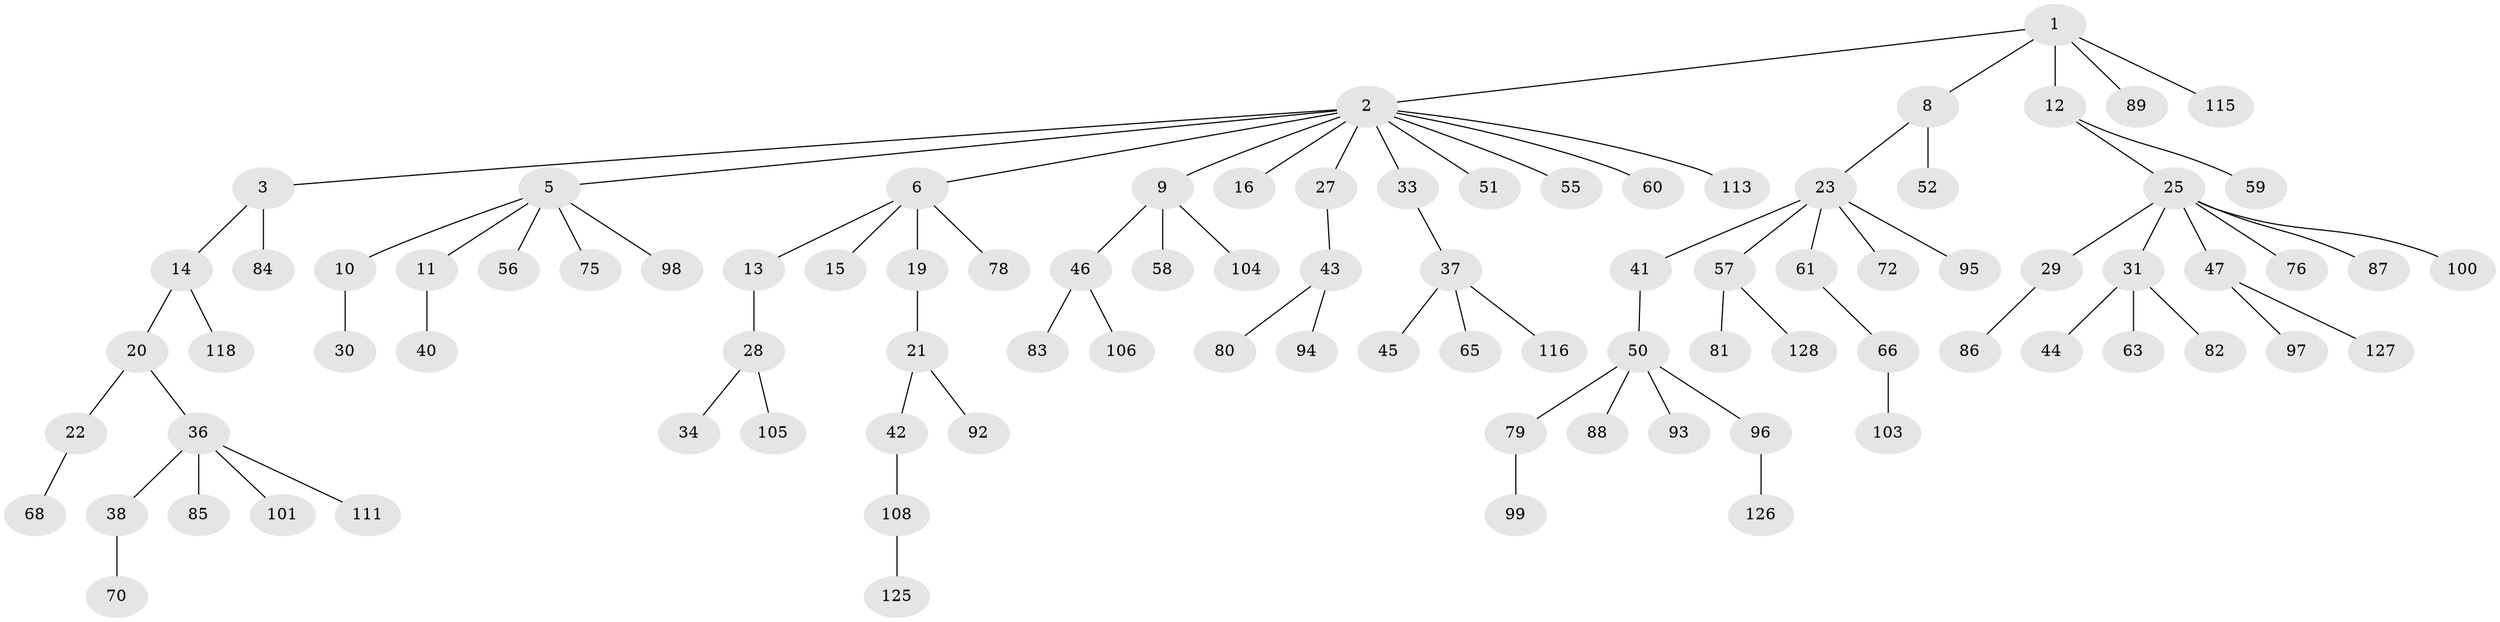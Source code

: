 // original degree distribution, {4: 0.10077519379844961, 10: 0.007751937984496124, 5: 0.015503875968992248, 3: 0.15503875968992248, 1: 0.5193798449612403, 2: 0.1937984496124031, 7: 0.007751937984496124}
// Generated by graph-tools (version 1.1) at 2025/42/03/06/25 10:42:05]
// undirected, 92 vertices, 91 edges
graph export_dot {
graph [start="1"]
  node [color=gray90,style=filled];
  1 [super="+18"];
  2 [super="+4"];
  3 [super="+109"];
  5 [super="+26"];
  6 [super="+7"];
  8 [super="+48"];
  9;
  10 [super="+121"];
  11 [super="+17"];
  12 [super="+69"];
  13 [super="+110"];
  14 [super="+102"];
  15;
  16;
  19;
  20 [super="+24"];
  21 [super="+35"];
  22 [super="+129"];
  23 [super="+54"];
  25 [super="+49"];
  27 [super="+90"];
  28;
  29 [super="+64"];
  30;
  31 [super="+32"];
  33;
  34 [super="+114"];
  36 [super="+39"];
  37 [super="+112"];
  38;
  40;
  41;
  42 [super="+73"];
  43 [super="+67"];
  44;
  45 [super="+53"];
  46 [super="+74"];
  47 [super="+107"];
  50 [super="+71"];
  51;
  52;
  55;
  56 [super="+62"];
  57;
  58;
  59;
  60;
  61 [super="+122"];
  63;
  65;
  66 [super="+77"];
  68;
  70;
  72;
  75;
  76;
  78;
  79 [super="+91"];
  80 [super="+124"];
  81;
  82;
  83;
  84;
  85;
  86;
  87;
  88;
  89;
  92;
  93;
  94 [super="+117"];
  95 [super="+120"];
  96;
  97;
  98;
  99;
  100;
  101;
  103;
  104;
  105;
  106;
  108 [super="+123"];
  111;
  113;
  115 [super="+119"];
  116;
  118;
  125;
  126;
  127;
  128;
  1 -- 2;
  1 -- 8;
  1 -- 12;
  1 -- 89;
  1 -- 115;
  2 -- 3;
  2 -- 27;
  2 -- 33;
  2 -- 5;
  2 -- 6;
  2 -- 9;
  2 -- 16;
  2 -- 113;
  2 -- 51;
  2 -- 55;
  2 -- 60;
  3 -- 14;
  3 -- 84;
  5 -- 10;
  5 -- 11;
  5 -- 75;
  5 -- 56;
  5 -- 98;
  6 -- 15;
  6 -- 19;
  6 -- 78;
  6 -- 13;
  8 -- 23;
  8 -- 52;
  9 -- 46;
  9 -- 58;
  9 -- 104;
  10 -- 30;
  11 -- 40;
  12 -- 25;
  12 -- 59;
  13 -- 28;
  14 -- 20;
  14 -- 118;
  19 -- 21;
  20 -- 22;
  20 -- 36;
  21 -- 42;
  21 -- 92;
  22 -- 68;
  23 -- 41;
  23 -- 57;
  23 -- 72;
  23 -- 61;
  23 -- 95;
  25 -- 29;
  25 -- 31;
  25 -- 47;
  25 -- 76;
  25 -- 87;
  25 -- 100;
  27 -- 43;
  28 -- 34;
  28 -- 105;
  29 -- 86;
  31 -- 44;
  31 -- 82;
  31 -- 63;
  33 -- 37;
  36 -- 38;
  36 -- 85;
  36 -- 101;
  36 -- 111;
  37 -- 45;
  37 -- 65;
  37 -- 116;
  38 -- 70;
  41 -- 50;
  42 -- 108;
  43 -- 94;
  43 -- 80;
  46 -- 83;
  46 -- 106;
  47 -- 97;
  47 -- 127;
  50 -- 88;
  50 -- 96;
  50 -- 93;
  50 -- 79;
  57 -- 81;
  57 -- 128;
  61 -- 66;
  66 -- 103;
  79 -- 99;
  96 -- 126;
  108 -- 125;
}

